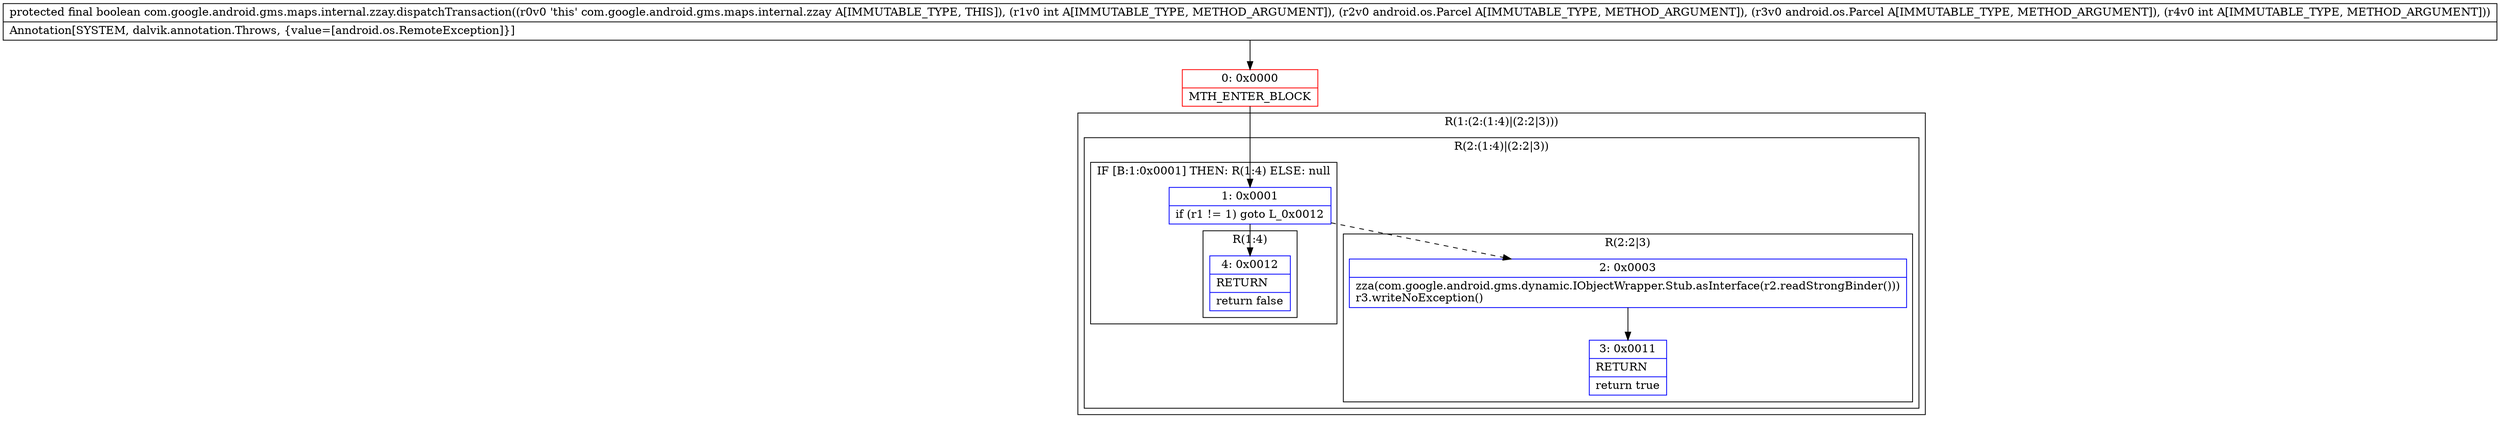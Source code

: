 digraph "CFG forcom.google.android.gms.maps.internal.zzay.dispatchTransaction(ILandroid\/os\/Parcel;Landroid\/os\/Parcel;I)Z" {
subgraph cluster_Region_988343657 {
label = "R(1:(2:(1:4)|(2:2|3)))";
node [shape=record,color=blue];
subgraph cluster_Region_804297526 {
label = "R(2:(1:4)|(2:2|3))";
node [shape=record,color=blue];
subgraph cluster_IfRegion_621834744 {
label = "IF [B:1:0x0001] THEN: R(1:4) ELSE: null";
node [shape=record,color=blue];
Node_1 [shape=record,label="{1\:\ 0x0001|if (r1 != 1) goto L_0x0012\l}"];
subgraph cluster_Region_1001362613 {
label = "R(1:4)";
node [shape=record,color=blue];
Node_4 [shape=record,label="{4\:\ 0x0012|RETURN\l|return false\l}"];
}
}
subgraph cluster_Region_1188148492 {
label = "R(2:2|3)";
node [shape=record,color=blue];
Node_2 [shape=record,label="{2\:\ 0x0003|zza(com.google.android.gms.dynamic.IObjectWrapper.Stub.asInterface(r2.readStrongBinder()))\lr3.writeNoException()\l}"];
Node_3 [shape=record,label="{3\:\ 0x0011|RETURN\l|return true\l}"];
}
}
}
Node_0 [shape=record,color=red,label="{0\:\ 0x0000|MTH_ENTER_BLOCK\l}"];
MethodNode[shape=record,label="{protected final boolean com.google.android.gms.maps.internal.zzay.dispatchTransaction((r0v0 'this' com.google.android.gms.maps.internal.zzay A[IMMUTABLE_TYPE, THIS]), (r1v0 int A[IMMUTABLE_TYPE, METHOD_ARGUMENT]), (r2v0 android.os.Parcel A[IMMUTABLE_TYPE, METHOD_ARGUMENT]), (r3v0 android.os.Parcel A[IMMUTABLE_TYPE, METHOD_ARGUMENT]), (r4v0 int A[IMMUTABLE_TYPE, METHOD_ARGUMENT]))  | Annotation[SYSTEM, dalvik.annotation.Throws, \{value=[android.os.RemoteException]\}]\l}"];
MethodNode -> Node_0;
Node_1 -> Node_2[style=dashed];
Node_1 -> Node_4;
Node_2 -> Node_3;
Node_0 -> Node_1;
}

